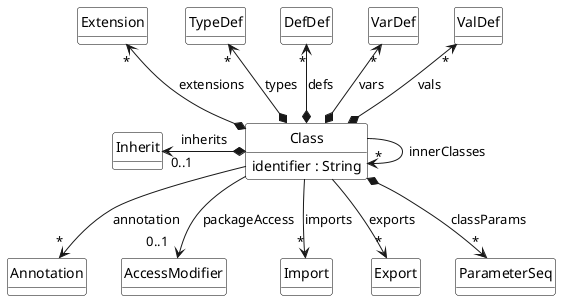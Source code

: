 @startuml
class Class {
    identifier : String 
}

Class --> "*" Class : innerClasses
Class --> "*" Annotation : annotation
Class --> "0..1  " AccessModifier : packageAccess
Class --> "*" Import : imports
Class --> "*" Export : exports
Class *--up> "*" ValDef : vals
Class *--up> "*" VarDef : vars 
Class *--up> "*" DefDef : defs  
Class *--up> "*" TypeDef : types  
Class *--> "*" ParameterSeq : classParams
Class *--left> "0..1  " Inherit : "inherits"
Class *--up> "*" Extension : "extensions"

hide class circle
hide class methods

skinparam class {
    BackgroundColor White
    ArrowColor Black
    BorderColor Black
}



@enduml